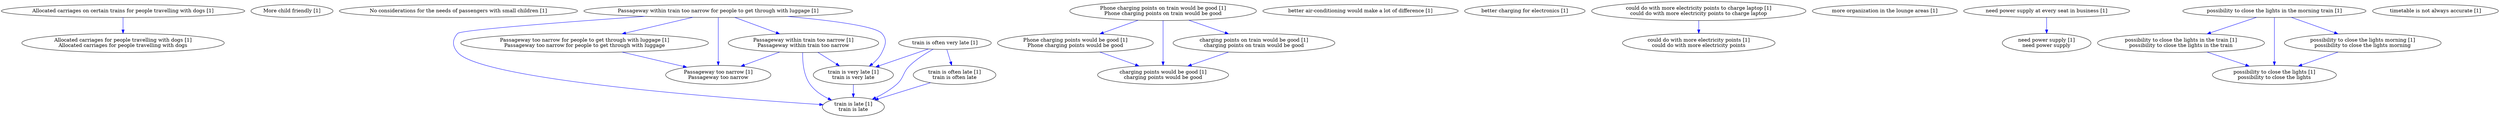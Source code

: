 digraph collapsedGraph {
"Allocated carriages on certain trains for people travelling with dogs [1]""Allocated carriages for people travelling with dogs [1]\nAllocated carriages for people travelling with dogs""More child friendly [1]""No considerations for the needs of passengers with small children [1]""Passageway within train too narrow for people to get through with luggage [1]""Passageway too narrow for people to get through with luggage [1]\nPassageway too narrow for people to get through with luggage""Passageway too narrow [1]\nPassageway too narrow""Passageway within train too narrow [1]\nPassageway within train too narrow""Phone charging points on train would be good [1]\nPhone charging points on train would be good""Phone charging points would be good [1]\nPhone charging points would be good""charging points would be good [1]\ncharging points would be good""charging points on train would be good [1]\ncharging points on train would be good""better air-conditioning would make a lot of difference [1]""better charging for electronics [1]""could do with more electricity points to charge laptop [1]\ncould do with more electricity points to charge laptop""could do with more electricity points [1]\ncould do with more electricity points""more organization in the lounge areas [1]""need power supply at every seat in business [1]""need power supply [1]\nneed power supply""possibility to close the lights in the morning train [1]""possibility to close the lights in the train [1]\npossibility to close the lights in the train""possibility to close the lights [1]\npossibility to close the lights""possibility to close the lights morning [1]\npossibility to close the lights morning""timetable is not always accurate [1]""train is often very late [1]""train is often late [1]\ntrain is often late""train is late [1]\ntrain is late""train is very late [1]\ntrain is very late""Allocated carriages on certain trains for people travelling with dogs [1]" -> "Allocated carriages for people travelling with dogs [1]\nAllocated carriages for people travelling with dogs" [color=blue]
"Passageway within train too narrow for people to get through with luggage [1]" -> "Passageway too narrow for people to get through with luggage [1]\nPassageway too narrow for people to get through with luggage" [color=blue]
"Passageway too narrow for people to get through with luggage [1]\nPassageway too narrow for people to get through with luggage" -> "Passageway too narrow [1]\nPassageway too narrow" [color=blue]
"Passageway within train too narrow for people to get through with luggage [1]" -> "Passageway within train too narrow [1]\nPassageway within train too narrow" [color=blue]
"Passageway within train too narrow [1]\nPassageway within train too narrow" -> "Passageway too narrow [1]\nPassageway too narrow" [color=blue]
"Passageway within train too narrow for people to get through with luggage [1]" -> "Passageway too narrow [1]\nPassageway too narrow" [color=blue]
"Phone charging points on train would be good [1]\nPhone charging points on train would be good" -> "Phone charging points would be good [1]\nPhone charging points would be good" [color=blue]
"Phone charging points would be good [1]\nPhone charging points would be good" -> "charging points would be good [1]\ncharging points would be good" [color=blue]
"Phone charging points on train would be good [1]\nPhone charging points on train would be good" -> "charging points on train would be good [1]\ncharging points on train would be good" [color=blue]
"charging points on train would be good [1]\ncharging points on train would be good" -> "charging points would be good [1]\ncharging points would be good" [color=blue]
"Phone charging points on train would be good [1]\nPhone charging points on train would be good" -> "charging points would be good [1]\ncharging points would be good" [color=blue]
"could do with more electricity points to charge laptop [1]\ncould do with more electricity points to charge laptop" -> "could do with more electricity points [1]\ncould do with more electricity points" [color=blue]
"need power supply at every seat in business [1]" -> "need power supply [1]\nneed power supply" [color=blue]
"possibility to close the lights in the morning train [1]" -> "possibility to close the lights in the train [1]\npossibility to close the lights in the train" [color=blue]
"possibility to close the lights in the train [1]\npossibility to close the lights in the train" -> "possibility to close the lights [1]\npossibility to close the lights" [color=blue]
"possibility to close the lights in the morning train [1]" -> "possibility to close the lights morning [1]\npossibility to close the lights morning" [color=blue]
"possibility to close the lights morning [1]\npossibility to close the lights morning" -> "possibility to close the lights [1]\npossibility to close the lights" [color=blue]
"possibility to close the lights in the morning train [1]" -> "possibility to close the lights [1]\npossibility to close the lights" [color=blue]
"train is often very late [1]" -> "train is often late [1]\ntrain is often late" [color=blue]
"train is often late [1]\ntrain is often late" -> "train is late [1]\ntrain is late" [color=blue]
"train is often very late [1]" -> "train is very late [1]\ntrain is very late" [color=blue]
"train is very late [1]\ntrain is very late" -> "train is late [1]\ntrain is late" [color=blue]
"train is often very late [1]" -> "train is late [1]\ntrain is late" [color=blue]
"Passageway within train too narrow for people to get through with luggage [1]" -> "train is very late [1]\ntrain is very late" [color=blue]
"Passageway within train too narrow [1]\nPassageway within train too narrow" -> "train is very late [1]\ntrain is very late" [color=blue]
"Passageway within train too narrow for people to get through with luggage [1]" -> "train is late [1]\ntrain is late" [color=blue]
"Passageway within train too narrow [1]\nPassageway within train too narrow" -> "train is late [1]\ntrain is late" [color=blue]
}